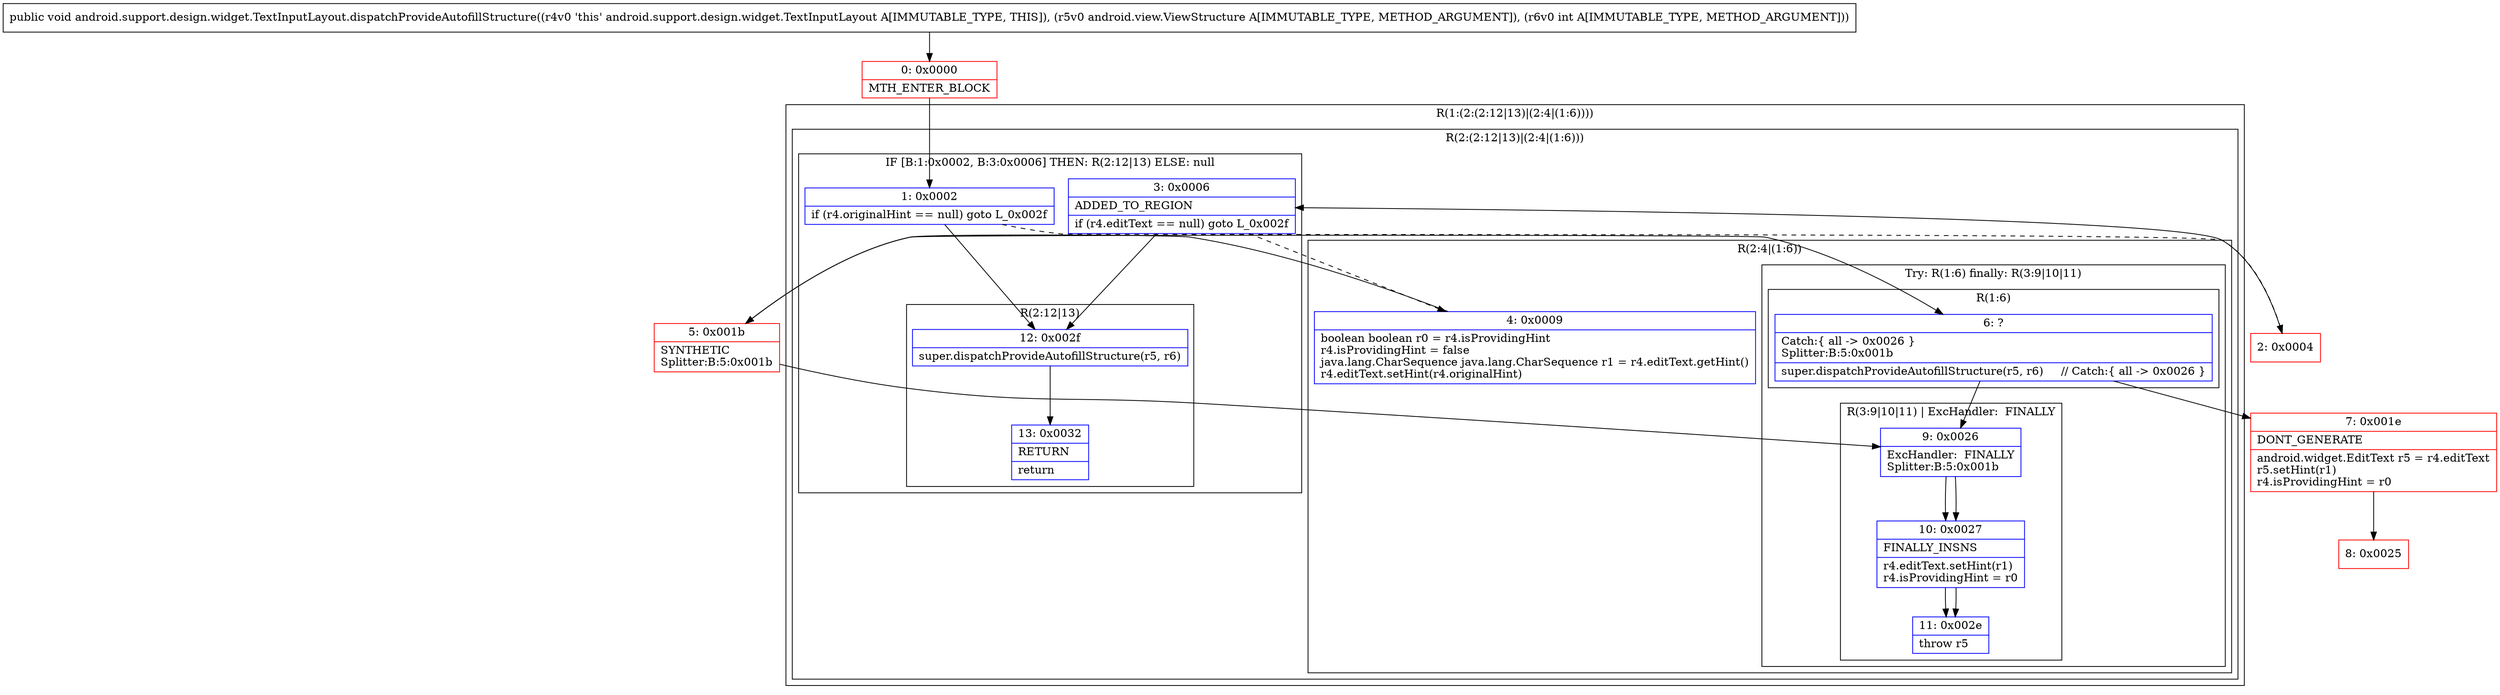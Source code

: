 digraph "CFG forandroid.support.design.widget.TextInputLayout.dispatchProvideAutofillStructure(Landroid\/view\/ViewStructure;I)V" {
subgraph cluster_Region_1895050899 {
label = "R(1:(2:(2:12|13)|(2:4|(1:6))))";
node [shape=record,color=blue];
subgraph cluster_Region_1407861560 {
label = "R(2:(2:12|13)|(2:4|(1:6)))";
node [shape=record,color=blue];
subgraph cluster_IfRegion_2127176487 {
label = "IF [B:1:0x0002, B:3:0x0006] THEN: R(2:12|13) ELSE: null";
node [shape=record,color=blue];
Node_1 [shape=record,label="{1\:\ 0x0002|if (r4.originalHint == null) goto L_0x002f\l}"];
Node_3 [shape=record,label="{3\:\ 0x0006|ADDED_TO_REGION\l|if (r4.editText == null) goto L_0x002f\l}"];
subgraph cluster_Region_651609497 {
label = "R(2:12|13)";
node [shape=record,color=blue];
Node_12 [shape=record,label="{12\:\ 0x002f|super.dispatchProvideAutofillStructure(r5, r6)\l}"];
Node_13 [shape=record,label="{13\:\ 0x0032|RETURN\l|return\l}"];
}
}
subgraph cluster_Region_1590892622 {
label = "R(2:4|(1:6))";
node [shape=record,color=blue];
Node_4 [shape=record,label="{4\:\ 0x0009|boolean boolean r0 = r4.isProvidingHint\lr4.isProvidingHint = false\ljava.lang.CharSequence java.lang.CharSequence r1 = r4.editText.getHint()\lr4.editText.setHint(r4.originalHint)\l}"];
subgraph cluster_TryCatchRegion_1997006694 {
label = "Try: R(1:6) finally: R(3:9|10|11)";
node [shape=record,color=blue];
subgraph cluster_Region_1987414333 {
label = "R(1:6)";
node [shape=record,color=blue];
Node_6 [shape=record,label="{6\:\ ?|Catch:\{ all \-\> 0x0026 \}\lSplitter:B:5:0x001b\l|super.dispatchProvideAutofillStructure(r5, r6)     \/\/ Catch:\{ all \-\> 0x0026 \}\l}"];
}
subgraph cluster_Region_95261090 {
label = "R(3:9|10|11) | ExcHandler:  FINALLY\l";
node [shape=record,color=blue];
Node_9 [shape=record,label="{9\:\ 0x0026|ExcHandler:  FINALLY\lSplitter:B:5:0x001b\l}"];
Node_10 [shape=record,label="{10\:\ 0x0027|FINALLY_INSNS\l|r4.editText.setHint(r1)\lr4.isProvidingHint = r0\l}"];
Node_11 [shape=record,label="{11\:\ 0x002e|throw r5\l}"];
}
}
}
}
}
subgraph cluster_Region_95261090 {
label = "R(3:9|10|11) | ExcHandler:  FINALLY\l";
node [shape=record,color=blue];
Node_9 [shape=record,label="{9\:\ 0x0026|ExcHandler:  FINALLY\lSplitter:B:5:0x001b\l}"];
Node_10 [shape=record,label="{10\:\ 0x0027|FINALLY_INSNS\l|r4.editText.setHint(r1)\lr4.isProvidingHint = r0\l}"];
Node_11 [shape=record,label="{11\:\ 0x002e|throw r5\l}"];
}
Node_0 [shape=record,color=red,label="{0\:\ 0x0000|MTH_ENTER_BLOCK\l}"];
Node_2 [shape=record,color=red,label="{2\:\ 0x0004}"];
Node_5 [shape=record,color=red,label="{5\:\ 0x001b|SYNTHETIC\lSplitter:B:5:0x001b\l}"];
Node_7 [shape=record,color=red,label="{7\:\ 0x001e|DONT_GENERATE\l|android.widget.EditText r5 = r4.editText\lr5.setHint(r1)\lr4.isProvidingHint = r0\l}"];
Node_8 [shape=record,color=red,label="{8\:\ 0x0025}"];
MethodNode[shape=record,label="{public void android.support.design.widget.TextInputLayout.dispatchProvideAutofillStructure((r4v0 'this' android.support.design.widget.TextInputLayout A[IMMUTABLE_TYPE, THIS]), (r5v0 android.view.ViewStructure A[IMMUTABLE_TYPE, METHOD_ARGUMENT]), (r6v0 int A[IMMUTABLE_TYPE, METHOD_ARGUMENT])) }"];
MethodNode -> Node_0;
Node_1 -> Node_2[style=dashed];
Node_1 -> Node_12;
Node_3 -> Node_4[style=dashed];
Node_3 -> Node_12;
Node_12 -> Node_13;
Node_4 -> Node_5;
Node_6 -> Node_7;
Node_6 -> Node_9;
Node_9 -> Node_10;
Node_10 -> Node_11;
Node_9 -> Node_10;
Node_10 -> Node_11;
Node_0 -> Node_1;
Node_2 -> Node_3;
Node_5 -> Node_6;
Node_5 -> Node_9;
Node_7 -> Node_8;
}

